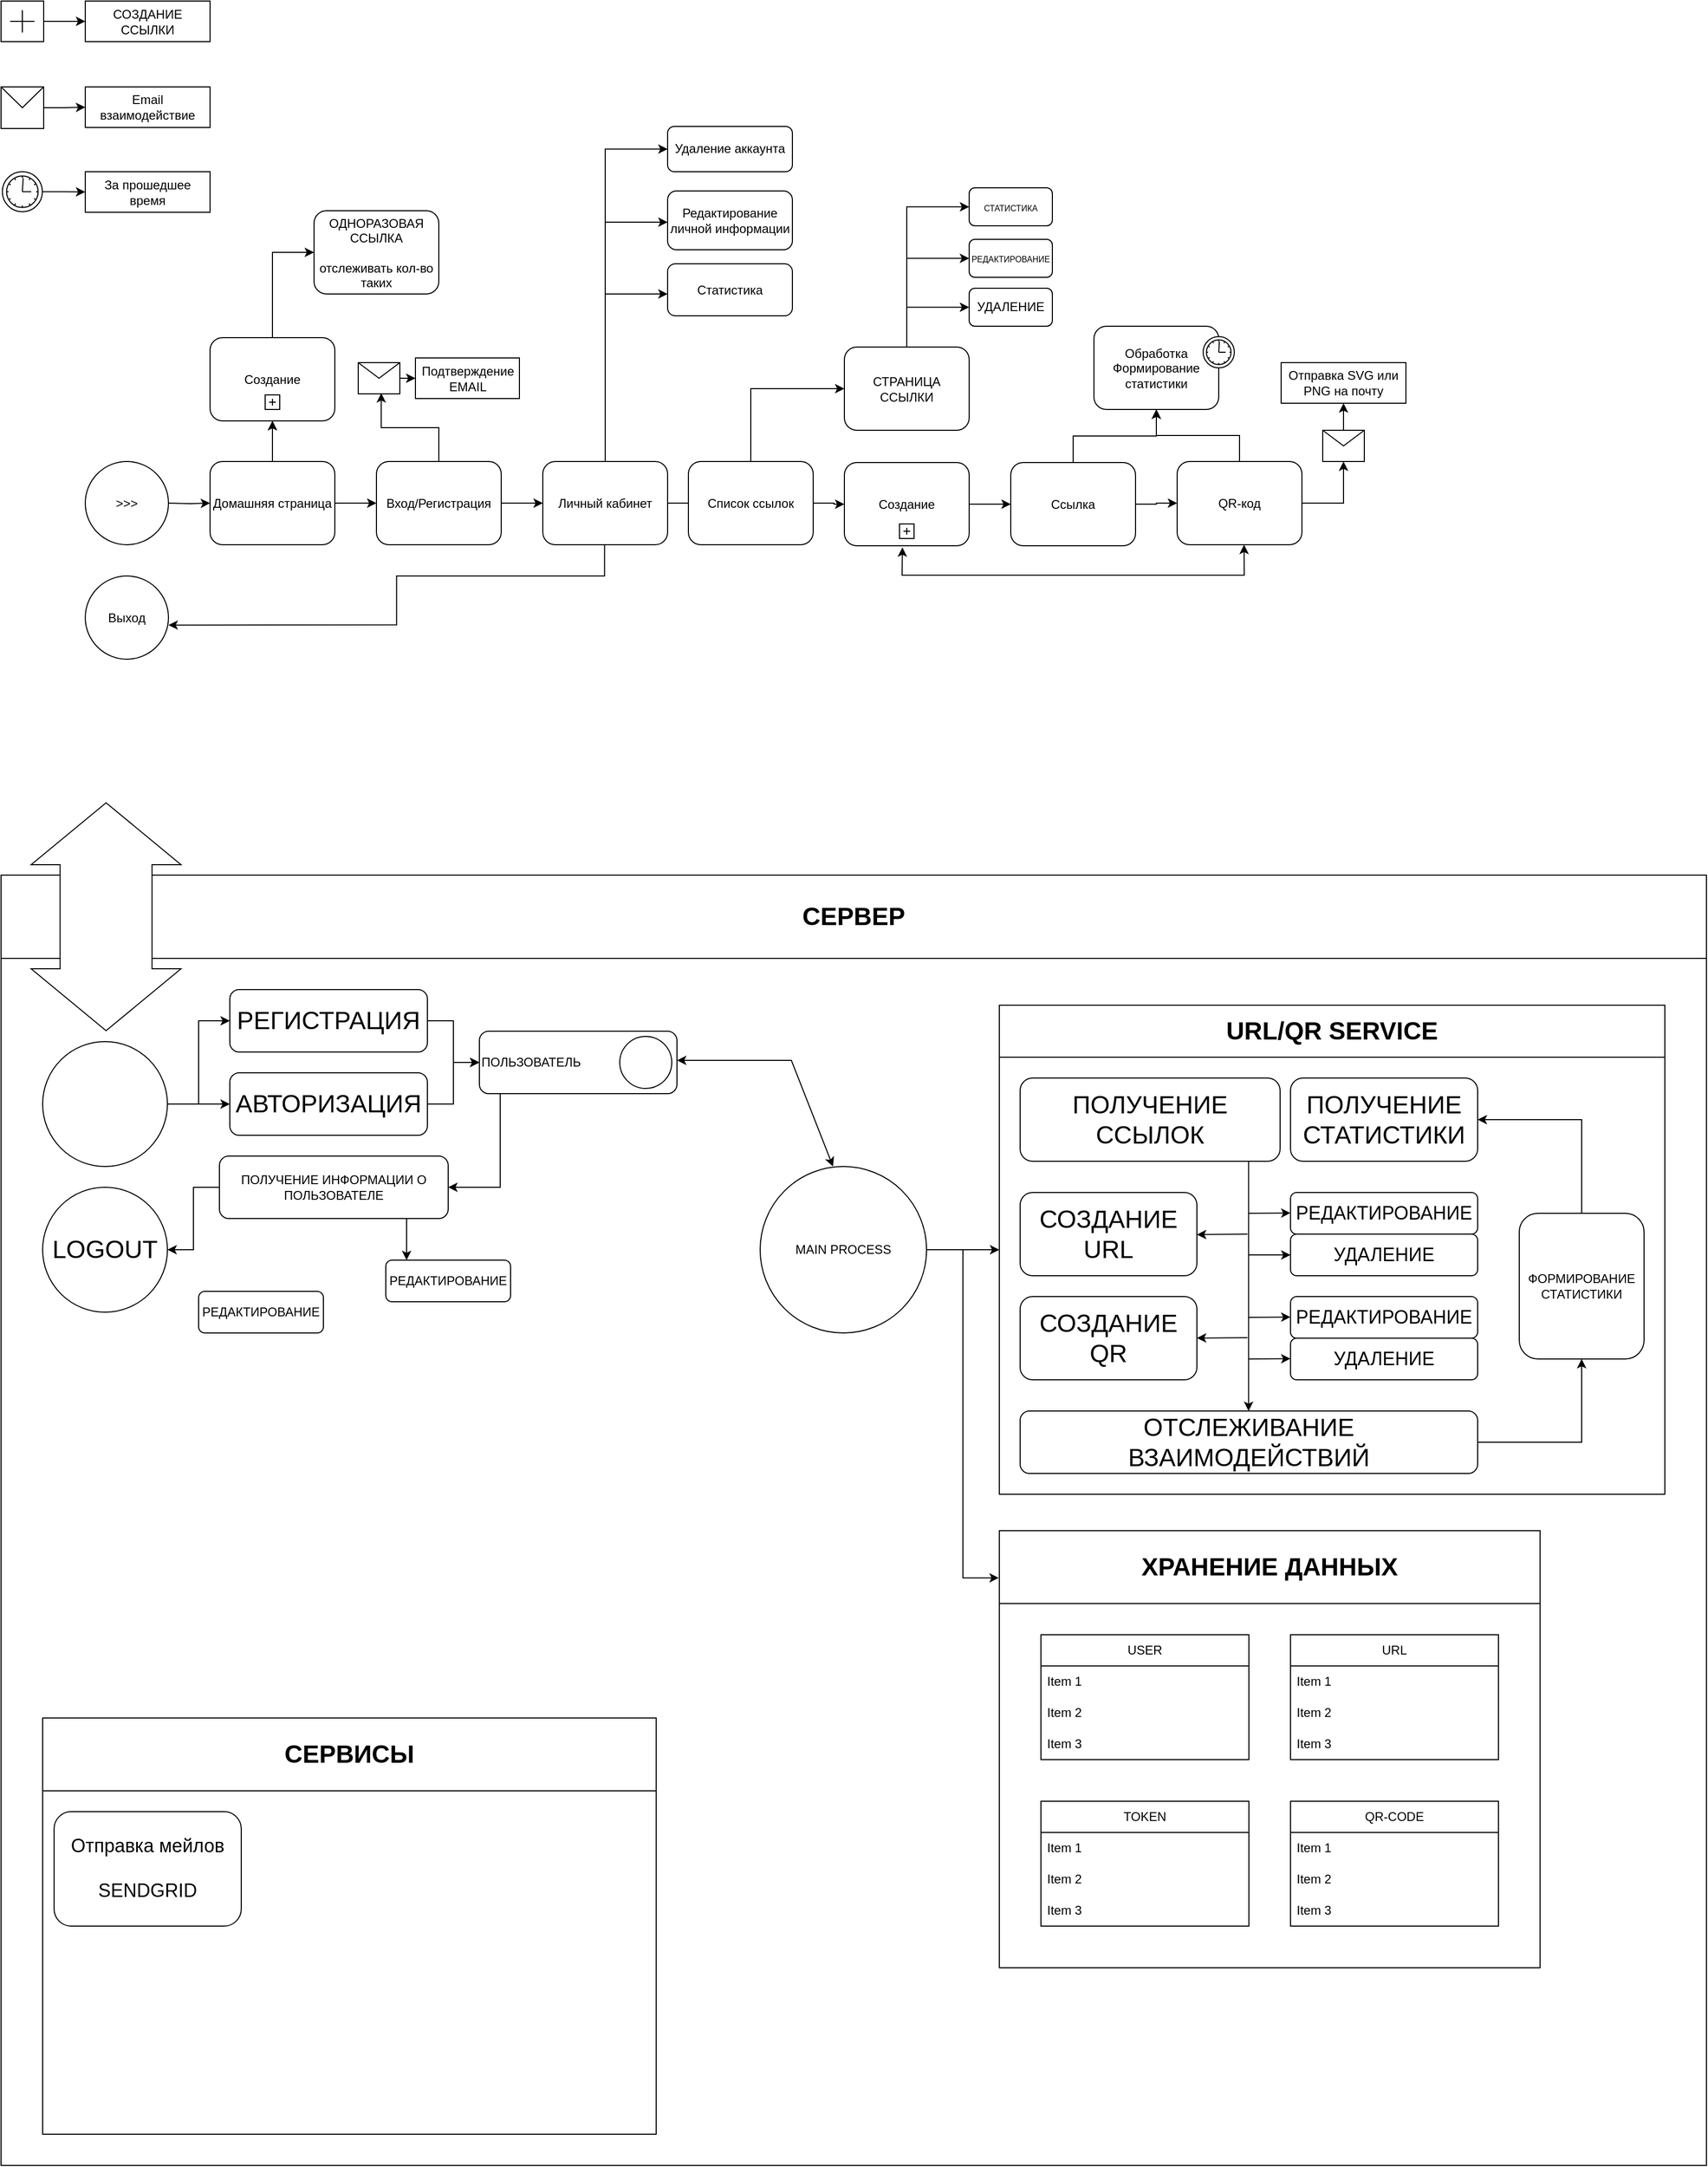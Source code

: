 <mxfile version="22.1.7" type="device">
  <diagram name="Page-1" id="2a216829-ef6e-dabb-86c1-c78162f3ba2b">
    <mxGraphModel dx="1509" dy="1921" grid="1" gridSize="10" guides="1" tooltips="1" connect="1" arrows="1" fold="1" page="1" pageScale="1" pageWidth="850" pageHeight="1100" background="none" math="0" shadow="0">
      <root>
        <mxCell id="0" />
        <mxCell id="1" parent="0" />
        <mxCell id="0eVyNREpFF-r8MQKszDk-11" value="" style="edgeStyle=orthogonalEdgeStyle;rounded=0;orthogonalLoop=1;jettySize=auto;html=1;" edge="1" parent="1" source="7a84cebc1def654-2" target="7a84cebc1def654-3">
          <mxGeometry relative="1" as="geometry" />
        </mxCell>
        <mxCell id="0eVyNREpFF-r8MQKszDk-15" value="" style="edgeStyle=orthogonalEdgeStyle;rounded=0;orthogonalLoop=1;jettySize=auto;html=1;" edge="1" parent="1" source="7a84cebc1def654-2" target="7a84cebc1def654-8">
          <mxGeometry relative="1" as="geometry" />
        </mxCell>
        <mxCell id="7a84cebc1def654-2" value="Домашняя страница" style="shape=ext;rounded=1;html=1;whiteSpace=wrap;" parent="1" vertex="1">
          <mxGeometry x="241" y="-627.5" width="120" height="80" as="geometry" />
        </mxCell>
        <mxCell id="0eVyNREpFF-r8MQKszDk-16" style="edgeStyle=orthogonalEdgeStyle;rounded=0;orthogonalLoop=1;jettySize=auto;html=1;entryX=0;entryY=0.5;entryDx=0;entryDy=0;" edge="1" parent="1" source="7a84cebc1def654-3" target="0eVyNREpFF-r8MQKszDk-14">
          <mxGeometry relative="1" as="geometry">
            <mxPoint x="381" y="-706.5" as="targetPoint" />
          </mxGeometry>
        </mxCell>
        <mxCell id="7a84cebc1def654-3" value="Создание" style="shape=ext;rounded=1;html=1;whiteSpace=wrap;" parent="1" vertex="1">
          <mxGeometry x="241" y="-746.5" width="120" height="80" as="geometry" />
        </mxCell>
        <mxCell id="0eVyNREpFF-r8MQKszDk-17" value="" style="edgeStyle=orthogonalEdgeStyle;rounded=0;orthogonalLoop=1;jettySize=auto;html=1;" edge="1" parent="1" source="7a84cebc1def654-8" target="7a84cebc1def654-14">
          <mxGeometry relative="1" as="geometry" />
        </mxCell>
        <mxCell id="7a84cebc1def654-8" value="Вход/Регистрация" style="shape=ext;rounded=1;html=1;whiteSpace=wrap;" parent="1" vertex="1">
          <mxGeometry x="401" y="-627.5" width="120" height="80" as="geometry" />
        </mxCell>
        <mxCell id="0eVyNREpFF-r8MQKszDk-101" style="edgeStyle=orthogonalEdgeStyle;rounded=0;orthogonalLoop=1;jettySize=auto;html=1;entryX=0;entryY=0.5;entryDx=0;entryDy=0;" edge="1" parent="1" source="7a84cebc1def654-12" target="0eVyNREpFF-r8MQKszDk-99">
          <mxGeometry relative="1" as="geometry" />
        </mxCell>
        <mxCell id="0eVyNREpFF-r8MQKszDk-102" style="edgeStyle=orthogonalEdgeStyle;rounded=0;orthogonalLoop=1;jettySize=auto;html=1;entryX=0;entryY=0.5;entryDx=0;entryDy=0;" edge="1" parent="1" source="7a84cebc1def654-12" target="0eVyNREpFF-r8MQKszDk-96">
          <mxGeometry relative="1" as="geometry" />
        </mxCell>
        <mxCell id="0eVyNREpFF-r8MQKszDk-104" style="edgeStyle=orthogonalEdgeStyle;rounded=0;orthogonalLoop=1;jettySize=auto;html=1;entryX=0;entryY=0.5;entryDx=0;entryDy=0;" edge="1" parent="1" source="7a84cebc1def654-12" target="0eVyNREpFF-r8MQKszDk-103">
          <mxGeometry relative="1" as="geometry" />
        </mxCell>
        <mxCell id="7a84cebc1def654-12" value="СТРАНИЦА ССЫЛКИ" style="html=1;whiteSpace=wrap;rounded=1;" parent="1" vertex="1">
          <mxGeometry x="851" y="-737.5" width="120" height="80" as="geometry" />
        </mxCell>
        <mxCell id="0eVyNREpFF-r8MQKszDk-19" value="" style="edgeStyle=orthogonalEdgeStyle;rounded=0;orthogonalLoop=1;jettySize=auto;html=1;" edge="1" parent="1">
          <mxGeometry relative="1" as="geometry">
            <mxPoint x="621.0" y="-578.52" as="sourcePoint" />
            <mxPoint x="681" y="-788.483" as="targetPoint" />
            <Array as="points">
              <mxPoint x="621" y="-788.52" />
            </Array>
          </mxGeometry>
        </mxCell>
        <mxCell id="0eVyNREpFF-r8MQKszDk-22" value="" style="edgeStyle=orthogonalEdgeStyle;rounded=0;orthogonalLoop=1;jettySize=auto;html=1;" edge="1" parent="1" source="7a84cebc1def654-14">
          <mxGeometry relative="1" as="geometry">
            <mxPoint x="721" y="-587.5" as="targetPoint" />
          </mxGeometry>
        </mxCell>
        <mxCell id="0eVyNREpFF-r8MQKszDk-77" style="edgeStyle=orthogonalEdgeStyle;rounded=0;orthogonalLoop=1;jettySize=auto;html=1;" edge="1" parent="1" source="7a84cebc1def654-14" target="0eVyNREpFF-r8MQKszDk-61">
          <mxGeometry relative="1" as="geometry">
            <Array as="points">
              <mxPoint x="621" y="-857.5" />
            </Array>
          </mxGeometry>
        </mxCell>
        <mxCell id="0eVyNREpFF-r8MQKszDk-107" style="edgeStyle=orthogonalEdgeStyle;rounded=0;orthogonalLoop=1;jettySize=auto;html=1;entryX=0;entryY=0.5;entryDx=0;entryDy=0;" edge="1" parent="1" source="7a84cebc1def654-14" target="0eVyNREpFF-r8MQKszDk-64">
          <mxGeometry relative="1" as="geometry" />
        </mxCell>
        <mxCell id="7a84cebc1def654-14" value="Личный кабинет" style="html=1;whiteSpace=wrap;rounded=1;" parent="1" vertex="1">
          <mxGeometry x="561" y="-627.5" width="120" height="80" as="geometry" />
        </mxCell>
        <mxCell id="7a84cebc1def654-16" value="Обработка&lt;br&gt;Формирование статистики" style="html=1;whiteSpace=wrap;rounded=1;" parent="1" vertex="1">
          <mxGeometry x="1091" y="-757.5" width="120" height="80" as="geometry" />
        </mxCell>
        <mxCell id="7a84cebc1def654-17" value="" style="shape=mxgraph.bpmn.timer_start;perimeter=ellipsePerimeter;html=1;labelPosition=right;labelBackgroundColor=#ffffff;align=left;" parent="7a84cebc1def654-16" vertex="1">
          <mxGeometry x="1" width="30" height="30" relative="1" as="geometry">
            <mxPoint x="-15" y="10" as="offset" />
          </mxGeometry>
        </mxCell>
        <mxCell id="0eVyNREpFF-r8MQKszDk-35" style="edgeStyle=orthogonalEdgeStyle;rounded=0;orthogonalLoop=1;jettySize=auto;html=1;entryX=0;entryY=0.5;entryDx=0;entryDy=0;" edge="1" parent="1" source="7a84cebc1def654-29" target="0eVyNREpFF-r8MQKszDk-27">
          <mxGeometry relative="1" as="geometry" />
        </mxCell>
        <mxCell id="7a84cebc1def654-29" value="Создание" style="html=1;whiteSpace=wrap;rounded=1;" parent="1" vertex="1">
          <mxGeometry x="851" y="-626.5" width="120" height="80" as="geometry" />
        </mxCell>
        <mxCell id="7a84cebc1def654-30" value="" style="html=1;shape=plus;" parent="7a84cebc1def654-29" vertex="1">
          <mxGeometry x="0.5" y="1" width="14" height="14" relative="1" as="geometry">
            <mxPoint x="-7" y="-21" as="offset" />
          </mxGeometry>
        </mxCell>
        <mxCell id="7a84cebc1def654-35" value="" style="shape=message;whiteSpace=wrap;html=1;" parent="1" vertex="1">
          <mxGeometry x="1311" y="-657.5" width="40" height="30" as="geometry" />
        </mxCell>
        <mxCell id="7a84cebc1def654-36" style="edgeStyle=orthogonalEdgeStyle;rounded=0;html=1;jettySize=auto;orthogonalLoop=1;" parent="1" target="7a84cebc1def654-2" edge="1">
          <mxGeometry relative="1" as="geometry">
            <mxPoint x="201" y="-587.5" as="sourcePoint" />
          </mxGeometry>
        </mxCell>
        <mxCell id="7a84cebc1def654-39" style="edgeStyle=orthogonalEdgeStyle;rounded=0;html=1;jettySize=auto;orthogonalLoop=1;" parent="1" source="7a84cebc1def654-2" target="7a84cebc1def654-3" edge="1">
          <mxGeometry relative="1" as="geometry" />
        </mxCell>
        <mxCell id="0eVyNREpFF-r8MQKszDk-1" value="" style="html=1;shape=plus;" vertex="1" parent="1">
          <mxGeometry x="294" y="-691.5" width="14" height="14" as="geometry" />
        </mxCell>
        <mxCell id="0eVyNREpFF-r8MQKszDk-87" value="" style="edgeStyle=orthogonalEdgeStyle;rounded=0;orthogonalLoop=1;jettySize=auto;html=1;" edge="1" parent="1" source="0eVyNREpFF-r8MQKszDk-2" target="0eVyNREpFF-r8MQKszDk-3">
          <mxGeometry relative="1" as="geometry" />
        </mxCell>
        <mxCell id="0eVyNREpFF-r8MQKszDk-2" value="" style="html=1;shape=plus;" vertex="1" parent="1">
          <mxGeometry x="40" y="-1070" width="41" height="39" as="geometry" />
        </mxCell>
        <mxCell id="0eVyNREpFF-r8MQKszDk-3" value="СОЗДАНИЕ ССЫЛКИ" style="rounded=0;whiteSpace=wrap;html=1;" vertex="1" parent="1">
          <mxGeometry x="121" y="-1070" width="120" height="39" as="geometry" />
        </mxCell>
        <mxCell id="0eVyNREpFF-r8MQKszDk-14" value="ОДНОРАЗОВАЯ ССЫЛКА&lt;br&gt;&lt;br&gt;отслеживать кол-во таких" style="shape=ext;rounded=1;html=1;whiteSpace=wrap;" vertex="1" parent="1">
          <mxGeometry x="341" y="-868.5" width="120" height="80" as="geometry" />
        </mxCell>
        <mxCell id="0eVyNREpFF-r8MQKszDk-18" value="Статистика" style="html=1;whiteSpace=wrap;rounded=1;" vertex="1" parent="1">
          <mxGeometry x="681" y="-817.5" width="120" height="50" as="geometry" />
        </mxCell>
        <mxCell id="0eVyNREpFF-r8MQKszDk-36" style="edgeStyle=orthogonalEdgeStyle;rounded=0;orthogonalLoop=1;jettySize=auto;html=1;entryX=0.5;entryY=1;entryDx=0;entryDy=0;" edge="1" parent="1" source="0eVyNREpFF-r8MQKszDk-27" target="7a84cebc1def654-16">
          <mxGeometry relative="1" as="geometry" />
        </mxCell>
        <mxCell id="0eVyNREpFF-r8MQKszDk-43" value="" style="edgeStyle=orthogonalEdgeStyle;rounded=0;orthogonalLoop=1;jettySize=auto;html=1;" edge="1" parent="1" source="0eVyNREpFF-r8MQKszDk-27" target="0eVyNREpFF-r8MQKszDk-38">
          <mxGeometry relative="1" as="geometry" />
        </mxCell>
        <mxCell id="0eVyNREpFF-r8MQKszDk-27" value="Ссылка" style="html=1;whiteSpace=wrap;rounded=1;" vertex="1" parent="1">
          <mxGeometry x="1011" y="-626.5" width="120" height="80" as="geometry" />
        </mxCell>
        <mxCell id="0eVyNREpFF-r8MQKszDk-78" style="edgeStyle=orthogonalEdgeStyle;rounded=0;orthogonalLoop=1;jettySize=auto;html=1;entryX=0.5;entryY=1;entryDx=0;entryDy=0;" edge="1" parent="1" source="0eVyNREpFF-r8MQKszDk-38" target="7a84cebc1def654-35">
          <mxGeometry relative="1" as="geometry" />
        </mxCell>
        <mxCell id="0eVyNREpFF-r8MQKszDk-80" style="edgeStyle=orthogonalEdgeStyle;rounded=0;orthogonalLoop=1;jettySize=auto;html=1;entryX=0.5;entryY=1;entryDx=0;entryDy=0;" edge="1" parent="1" source="0eVyNREpFF-r8MQKszDk-38" target="7a84cebc1def654-16">
          <mxGeometry relative="1" as="geometry" />
        </mxCell>
        <mxCell id="0eVyNREpFF-r8MQKszDk-38" value="QR-код" style="html=1;whiteSpace=wrap;rounded=1;" vertex="1" parent="1">
          <mxGeometry x="1171" y="-627.5" width="120" height="80" as="geometry" />
        </mxCell>
        <mxCell id="0eVyNREpFF-r8MQKszDk-45" value="Отправка SVG или PNG на почту" style="rounded=0;whiteSpace=wrap;html=1;" vertex="1" parent="1">
          <mxGeometry x="1271" y="-722.5" width="120" height="39" as="geometry" />
        </mxCell>
        <mxCell id="0eVyNREpFF-r8MQKszDk-46" style="edgeStyle=orthogonalEdgeStyle;rounded=0;orthogonalLoop=1;jettySize=auto;html=1;" edge="1" parent="1" source="7a84cebc1def654-35" target="0eVyNREpFF-r8MQKszDk-45">
          <mxGeometry relative="1" as="geometry" />
        </mxCell>
        <mxCell id="0eVyNREpFF-r8MQKszDk-51" value="" style="edgeStyle=orthogonalEdgeStyle;rounded=0;orthogonalLoop=1;jettySize=auto;html=1;" edge="1" parent="1" source="0eVyNREpFF-r8MQKszDk-47" target="0eVyNREpFF-r8MQKszDk-48">
          <mxGeometry relative="1" as="geometry" />
        </mxCell>
        <mxCell id="0eVyNREpFF-r8MQKszDk-47" value="" style="shape=message;whiteSpace=wrap;html=1;" vertex="1" parent="1">
          <mxGeometry x="383.5" y="-722.5" width="40" height="30" as="geometry" />
        </mxCell>
        <mxCell id="0eVyNREpFF-r8MQKszDk-48" value="Подтверждение EMAIL" style="rounded=0;whiteSpace=wrap;html=1;" vertex="1" parent="1">
          <mxGeometry x="438.5" y="-727" width="100" height="39" as="geometry" />
        </mxCell>
        <mxCell id="0eVyNREpFF-r8MQKszDk-49" style="edgeStyle=orthogonalEdgeStyle;rounded=0;orthogonalLoop=1;jettySize=auto;html=1;entryX=0.553;entryY=0.978;entryDx=0;entryDy=0;entryPerimeter=0;" edge="1" parent="1" source="7a84cebc1def654-8" target="0eVyNREpFF-r8MQKszDk-47">
          <mxGeometry relative="1" as="geometry" />
        </mxCell>
        <mxCell id="0eVyNREpFF-r8MQKszDk-58" value="Выход" style="ellipse;whiteSpace=wrap;html=1;rounded=1;" vertex="1" parent="1">
          <mxGeometry x="121" y="-517.5" width="80" height="80" as="geometry" />
        </mxCell>
        <mxCell id="0eVyNREpFF-r8MQKszDk-60" value="&amp;gt;&amp;gt;&amp;gt;" style="ellipse;whiteSpace=wrap;html=1;rounded=1;" vertex="1" parent="1">
          <mxGeometry x="121" y="-627.5" width="80" height="80" as="geometry" />
        </mxCell>
        <mxCell id="0eVyNREpFF-r8MQKszDk-61" value="Редактирование личной информации" style="html=1;whiteSpace=wrap;rounded=1;" vertex="1" parent="1">
          <mxGeometry x="681" y="-887.5" width="120" height="56.5" as="geometry" />
        </mxCell>
        <mxCell id="0eVyNREpFF-r8MQKszDk-64" value="Удаление аккаунта" style="html=1;whiteSpace=wrap;rounded=1;" vertex="1" parent="1">
          <mxGeometry x="681" y="-949.5" width="120" height="43.5" as="geometry" />
        </mxCell>
        <mxCell id="0eVyNREpFF-r8MQKszDk-74" style="edgeStyle=orthogonalEdgeStyle;rounded=0;orthogonalLoop=1;jettySize=auto;html=1;entryX=0;entryY=0.5;entryDx=0;entryDy=0;" edge="1" parent="1" source="0eVyNREpFF-r8MQKszDk-73" target="7a84cebc1def654-29">
          <mxGeometry relative="1" as="geometry" />
        </mxCell>
        <mxCell id="0eVyNREpFF-r8MQKszDk-95" style="edgeStyle=orthogonalEdgeStyle;rounded=0;orthogonalLoop=1;jettySize=auto;html=1;entryX=0;entryY=0.5;entryDx=0;entryDy=0;" edge="1" parent="1" source="0eVyNREpFF-r8MQKszDk-73" target="7a84cebc1def654-12">
          <mxGeometry relative="1" as="geometry">
            <Array as="points">
              <mxPoint x="761" y="-697.5" />
            </Array>
          </mxGeometry>
        </mxCell>
        <mxCell id="0eVyNREpFF-r8MQKszDk-73" value="Список ссылок" style="html=1;whiteSpace=wrap;rounded=1;" vertex="1" parent="1">
          <mxGeometry x="701" y="-627.5" width="120" height="80" as="geometry" />
        </mxCell>
        <mxCell id="0eVyNREpFF-r8MQKszDk-86" value="" style="edgeStyle=orthogonalEdgeStyle;rounded=0;orthogonalLoop=1;jettySize=auto;html=1;" edge="1" parent="1" source="0eVyNREpFF-r8MQKszDk-84" target="0eVyNREpFF-r8MQKszDk-85">
          <mxGeometry relative="1" as="geometry" />
        </mxCell>
        <mxCell id="0eVyNREpFF-r8MQKszDk-84" value="" style="shape=message;whiteSpace=wrap;html=1;" vertex="1" parent="1">
          <mxGeometry x="40" y="-987.5" width="41" height="40" as="geometry" />
        </mxCell>
        <mxCell id="0eVyNREpFF-r8MQKszDk-85" value="Email взаимодействие" style="rounded=0;whiteSpace=wrap;html=1;" vertex="1" parent="1">
          <mxGeometry x="121" y="-987.5" width="120" height="39" as="geometry" />
        </mxCell>
        <mxCell id="0eVyNREpFF-r8MQKszDk-89" value="" style="endArrow=classic;startArrow=classic;html=1;rounded=0;exitX=0.461;exitY=1.029;exitDx=0;exitDy=0;exitPerimeter=0;entryX=0.532;entryY=1.01;entryDx=0;entryDy=0;entryPerimeter=0;" edge="1" parent="1">
          <mxGeometry width="50" height="50" relative="1" as="geometry">
            <mxPoint x="906.82" y="-544.98" as="sourcePoint" />
            <mxPoint x="1235.34" y="-547.5" as="targetPoint" />
            <Array as="points">
              <mxPoint x="906.5" y="-518.3" />
              <mxPoint x="1071.5" y="-518.3" />
              <mxPoint x="1235.5" y="-518.3" />
            </Array>
          </mxGeometry>
        </mxCell>
        <mxCell id="0eVyNREpFF-r8MQKszDk-92" value="" style="edgeStyle=orthogonalEdgeStyle;rounded=0;orthogonalLoop=1;jettySize=auto;html=1;" edge="1" parent="1" source="0eVyNREpFF-r8MQKszDk-90" target="0eVyNREpFF-r8MQKszDk-91">
          <mxGeometry relative="1" as="geometry" />
        </mxCell>
        <mxCell id="0eVyNREpFF-r8MQKszDk-90" value="" style="shape=mxgraph.bpmn.timer_start;perimeter=ellipsePerimeter;html=1;labelPosition=right;labelBackgroundColor=#ffffff;align=left;" vertex="1" parent="1">
          <mxGeometry x="40" y="-906" width="41" height="38.5" as="geometry" />
        </mxCell>
        <mxCell id="0eVyNREpFF-r8MQKszDk-91" value="За прошедшее время" style="rounded=0;whiteSpace=wrap;html=1;" vertex="1" parent="1">
          <mxGeometry x="121" y="-906" width="120" height="39" as="geometry" />
        </mxCell>
        <mxCell id="0eVyNREpFF-r8MQKszDk-96" value="УДАЛЕНИЕ&lt;br&gt;" style="whiteSpace=wrap;html=1;rounded=1;" vertex="1" parent="1">
          <mxGeometry x="971" y="-794" width="80" height="36.5" as="geometry" />
        </mxCell>
        <mxCell id="0eVyNREpFF-r8MQKszDk-99" value="&lt;font style=&quot;font-size: 8px;&quot;&gt;РЕДАКТИРОВАНИЕ&lt;/font&gt;" style="whiteSpace=wrap;html=1;rounded=1;" vertex="1" parent="1">
          <mxGeometry x="971" y="-841" width="80" height="36.5" as="geometry" />
        </mxCell>
        <mxCell id="0eVyNREpFF-r8MQKszDk-103" value="&lt;font style=&quot;font-size: 8px;&quot;&gt;СТАТИСТИКА&lt;/font&gt;" style="whiteSpace=wrap;html=1;rounded=1;" vertex="1" parent="1">
          <mxGeometry x="971" y="-890.5" width="80" height="36.5" as="geometry" />
        </mxCell>
        <mxCell id="0eVyNREpFF-r8MQKszDk-106" value="" style="endArrow=classic;html=1;rounded=0;entryX=1.008;entryY=0.59;entryDx=0;entryDy=0;exitX=0.5;exitY=1;exitDx=0;exitDy=0;entryPerimeter=0;" edge="1" parent="1">
          <mxGeometry width="50" height="50" relative="1" as="geometry">
            <mxPoint x="620.36" y="-547.5" as="sourcePoint" />
            <mxPoint x="201.0" y="-470.3" as="targetPoint" />
            <Array as="points">
              <mxPoint x="620.36" y="-517.5" />
              <mxPoint x="420.36" y="-517.5" />
              <mxPoint x="420.36" y="-470.5" />
            </Array>
          </mxGeometry>
        </mxCell>
        <mxCell id="0eVyNREpFF-r8MQKszDk-108" value="&lt;h1&gt;&lt;font style=&quot;font-size: 24px;&quot;&gt;СЕРВЕР&lt;/font&gt;&lt;/h1&gt;" style="swimlane;whiteSpace=wrap;html=1;startSize=80;" vertex="1" parent="1">
          <mxGeometry x="40" y="-230" width="1640" height="1240" as="geometry">
            <mxRectangle x="40" y="-230" width="140" height="80" as="alternateBounds" />
          </mxGeometry>
        </mxCell>
        <mxCell id="0eVyNREpFF-r8MQKszDk-109" value="" style="shape=flexArrow;endArrow=classic;startArrow=classic;html=1;rounded=0;endWidth=54.737;endSize=19.495;startWidth=54.737;startSize=19.495;width=88.421;fillColor=default;" edge="1" parent="0eVyNREpFF-r8MQKszDk-108">
          <mxGeometry width="100" height="100" relative="1" as="geometry">
            <mxPoint x="101" y="150" as="sourcePoint" />
            <mxPoint x="101" y="-70" as="targetPoint" />
          </mxGeometry>
        </mxCell>
        <mxCell id="0eVyNREpFF-r8MQKszDk-171" style="edgeStyle=orthogonalEdgeStyle;rounded=0;orthogonalLoop=1;jettySize=auto;html=1;entryX=0;entryY=0.5;entryDx=0;entryDy=0;" edge="1" parent="0eVyNREpFF-r8MQKszDk-108" source="0eVyNREpFF-r8MQKszDk-125" target="0eVyNREpFF-r8MQKszDk-164">
          <mxGeometry relative="1" as="geometry" />
        </mxCell>
        <mxCell id="0eVyNREpFF-r8MQKszDk-125" value="&lt;font style=&quot;font-size: 24px;&quot;&gt;РЕГИСТРАЦИЯ&lt;/font&gt;" style="rounded=1;whiteSpace=wrap;html=1;" vertex="1" parent="0eVyNREpFF-r8MQKszDk-108">
          <mxGeometry x="220" y="110" width="190" height="60" as="geometry" />
        </mxCell>
        <mxCell id="0eVyNREpFF-r8MQKszDk-172" style="edgeStyle=orthogonalEdgeStyle;rounded=0;orthogonalLoop=1;jettySize=auto;html=1;" edge="1" parent="0eVyNREpFF-r8MQKszDk-108" source="0eVyNREpFF-r8MQKszDk-128" target="0eVyNREpFF-r8MQKszDk-164">
          <mxGeometry relative="1" as="geometry" />
        </mxCell>
        <mxCell id="0eVyNREpFF-r8MQKszDk-128" value="&lt;font style=&quot;font-size: 24px;&quot;&gt;АВТОРИЗАЦИЯ&lt;/font&gt;" style="rounded=1;whiteSpace=wrap;html=1;" vertex="1" parent="0eVyNREpFF-r8MQKszDk-108">
          <mxGeometry x="220" y="190" width="190" height="60" as="geometry" />
        </mxCell>
        <mxCell id="0eVyNREpFF-r8MQKszDk-169" style="edgeStyle=orthogonalEdgeStyle;rounded=0;orthogonalLoop=1;jettySize=auto;html=1;entryX=0;entryY=0.5;entryDx=0;entryDy=0;" edge="1" parent="0eVyNREpFF-r8MQKszDk-108" source="0eVyNREpFF-r8MQKszDk-160" target="0eVyNREpFF-r8MQKszDk-128">
          <mxGeometry relative="1" as="geometry" />
        </mxCell>
        <mxCell id="0eVyNREpFF-r8MQKszDk-170" style="edgeStyle=orthogonalEdgeStyle;rounded=0;orthogonalLoop=1;jettySize=auto;html=1;entryX=0;entryY=0.5;entryDx=0;entryDy=0;" edge="1" parent="0eVyNREpFF-r8MQKszDk-108" source="0eVyNREpFF-r8MQKszDk-160" target="0eVyNREpFF-r8MQKszDk-125">
          <mxGeometry relative="1" as="geometry" />
        </mxCell>
        <mxCell id="0eVyNREpFF-r8MQKszDk-160" value="" style="ellipse;whiteSpace=wrap;html=1;aspect=fixed;" vertex="1" parent="0eVyNREpFF-r8MQKszDk-108">
          <mxGeometry x="40" y="160" width="120" height="120" as="geometry" />
        </mxCell>
        <mxCell id="0eVyNREpFF-r8MQKszDk-175" value="" style="edgeStyle=orthogonalEdgeStyle;rounded=0;orthogonalLoop=1;jettySize=auto;html=1;" edge="1" parent="0eVyNREpFF-r8MQKszDk-108" source="0eVyNREpFF-r8MQKszDk-164" target="0eVyNREpFF-r8MQKszDk-174">
          <mxGeometry relative="1" as="geometry">
            <Array as="points">
              <mxPoint x="480" y="300" />
            </Array>
          </mxGeometry>
        </mxCell>
        <mxCell id="0eVyNREpFF-r8MQKszDk-164" value="ПОЛЬЗОВАТЕЛЬ" style="whiteSpace=wrap;html=1;rounded=1;align=left;" vertex="1" parent="0eVyNREpFF-r8MQKszDk-108">
          <mxGeometry x="460" y="150" width="190" height="60" as="geometry" />
        </mxCell>
        <mxCell id="0eVyNREpFF-r8MQKszDk-168" value="" style="ellipse;whiteSpace=wrap;html=1;aspect=fixed;" vertex="1" parent="0eVyNREpFF-r8MQKszDk-108">
          <mxGeometry x="595" y="155" width="50" height="50" as="geometry" />
        </mxCell>
        <mxCell id="0eVyNREpFF-r8MQKszDk-177" value="" style="edgeStyle=orthogonalEdgeStyle;rounded=0;orthogonalLoop=1;jettySize=auto;html=1;" edge="1" parent="0eVyNREpFF-r8MQKszDk-108" source="0eVyNREpFF-r8MQKszDk-174" target="0eVyNREpFF-r8MQKszDk-176">
          <mxGeometry relative="1" as="geometry">
            <Array as="points">
              <mxPoint x="390" y="340" />
              <mxPoint x="390" y="340" />
            </Array>
          </mxGeometry>
        </mxCell>
        <mxCell id="0eVyNREpFF-r8MQKszDk-174" value="ПОЛУЧЕНИЕ ИНФОРМАЦИИ О ПОЛЬЗОВАТЕЛЕ" style="whiteSpace=wrap;html=1;align=center;rounded=1;" vertex="1" parent="0eVyNREpFF-r8MQKszDk-108">
          <mxGeometry x="210" y="270" width="220" height="60" as="geometry" />
        </mxCell>
        <mxCell id="0eVyNREpFF-r8MQKszDk-176" value="РЕДАКТИРОВАНИЕ" style="whiteSpace=wrap;html=1;align=center;rounded=1;" vertex="1" parent="0eVyNREpFF-r8MQKszDk-108">
          <mxGeometry x="370" y="370" width="120" height="40" as="geometry" />
        </mxCell>
        <mxCell id="0eVyNREpFF-r8MQKszDk-179" value="РЕДАКТИРОВАНИЕ" style="whiteSpace=wrap;html=1;align=center;rounded=1;" vertex="1" parent="0eVyNREpFF-r8MQKszDk-108">
          <mxGeometry x="190" y="400" width="120" height="40" as="geometry" />
        </mxCell>
        <mxCell id="0eVyNREpFF-r8MQKszDk-180" value="&lt;span style=&quot;font-size: 24px;&quot;&gt;LOGOUT&lt;/span&gt;" style="ellipse;whiteSpace=wrap;html=1;aspect=fixed;" vertex="1" parent="0eVyNREpFF-r8MQKszDk-108">
          <mxGeometry x="40" y="300" width="120" height="120" as="geometry" />
        </mxCell>
        <mxCell id="0eVyNREpFF-r8MQKszDk-181" style="edgeStyle=orthogonalEdgeStyle;rounded=0;orthogonalLoop=1;jettySize=auto;html=1;entryX=1;entryY=0.5;entryDx=0;entryDy=0;" edge="1" parent="0eVyNREpFF-r8MQKszDk-108" source="0eVyNREpFF-r8MQKszDk-174" target="0eVyNREpFF-r8MQKszDk-180">
          <mxGeometry relative="1" as="geometry" />
        </mxCell>
        <mxCell id="0eVyNREpFF-r8MQKszDk-124" value="&lt;font style=&quot;font-size: 24px;&quot;&gt;ХРАНЕНИЕ ДАННЫХ&lt;/font&gt;" style="swimlane;whiteSpace=wrap;html=1;startSize=70;" vertex="1" parent="0eVyNREpFF-r8MQKszDk-108">
          <mxGeometry x="960" y="630" width="520" height="420" as="geometry">
            <mxRectangle x="740" y="570" width="290" height="70" as="alternateBounds" />
          </mxGeometry>
        </mxCell>
        <mxCell id="0eVyNREpFF-r8MQKszDk-190" value="QR-CODE" style="swimlane;fontStyle=0;childLayout=stackLayout;horizontal=1;startSize=30;horizontalStack=0;resizeParent=1;resizeParentMax=0;resizeLast=0;collapsible=1;marginBottom=0;whiteSpace=wrap;html=1;" vertex="1" parent="0eVyNREpFF-r8MQKszDk-124">
          <mxGeometry x="280" y="260" width="200" height="120" as="geometry" />
        </mxCell>
        <mxCell id="0eVyNREpFF-r8MQKszDk-191" value="Item 1" style="text;strokeColor=none;fillColor=none;align=left;verticalAlign=middle;spacingLeft=4;spacingRight=4;overflow=hidden;points=[[0,0.5],[1,0.5]];portConstraint=eastwest;rotatable=0;whiteSpace=wrap;html=1;" vertex="1" parent="0eVyNREpFF-r8MQKszDk-190">
          <mxGeometry y="30" width="200" height="30" as="geometry" />
        </mxCell>
        <mxCell id="0eVyNREpFF-r8MQKszDk-192" value="Item 2" style="text;strokeColor=none;fillColor=none;align=left;verticalAlign=middle;spacingLeft=4;spacingRight=4;overflow=hidden;points=[[0,0.5],[1,0.5]];portConstraint=eastwest;rotatable=0;whiteSpace=wrap;html=1;" vertex="1" parent="0eVyNREpFF-r8MQKszDk-190">
          <mxGeometry y="60" width="200" height="30" as="geometry" />
        </mxCell>
        <mxCell id="0eVyNREpFF-r8MQKszDk-193" value="Item 3" style="text;strokeColor=none;fillColor=none;align=left;verticalAlign=middle;spacingLeft=4;spacingRight=4;overflow=hidden;points=[[0,0.5],[1,0.5]];portConstraint=eastwest;rotatable=0;whiteSpace=wrap;html=1;" vertex="1" parent="0eVyNREpFF-r8MQKszDk-190">
          <mxGeometry y="90" width="200" height="30" as="geometry" />
        </mxCell>
        <mxCell id="0eVyNREpFF-r8MQKszDk-198" value="URL" style="swimlane;fontStyle=0;childLayout=stackLayout;horizontal=1;startSize=30;horizontalStack=0;resizeParent=1;resizeParentMax=0;resizeLast=0;collapsible=1;marginBottom=0;whiteSpace=wrap;html=1;" vertex="1" parent="0eVyNREpFF-r8MQKszDk-124">
          <mxGeometry x="280" y="100" width="200" height="120" as="geometry" />
        </mxCell>
        <mxCell id="0eVyNREpFF-r8MQKszDk-199" value="Item 1" style="text;strokeColor=none;fillColor=none;align=left;verticalAlign=middle;spacingLeft=4;spacingRight=4;overflow=hidden;points=[[0,0.5],[1,0.5]];portConstraint=eastwest;rotatable=0;whiteSpace=wrap;html=1;" vertex="1" parent="0eVyNREpFF-r8MQKszDk-198">
          <mxGeometry y="30" width="200" height="30" as="geometry" />
        </mxCell>
        <mxCell id="0eVyNREpFF-r8MQKszDk-200" value="Item 2" style="text;strokeColor=none;fillColor=none;align=left;verticalAlign=middle;spacingLeft=4;spacingRight=4;overflow=hidden;points=[[0,0.5],[1,0.5]];portConstraint=eastwest;rotatable=0;whiteSpace=wrap;html=1;" vertex="1" parent="0eVyNREpFF-r8MQKszDk-198">
          <mxGeometry y="60" width="200" height="30" as="geometry" />
        </mxCell>
        <mxCell id="0eVyNREpFF-r8MQKszDk-201" value="Item 3" style="text;strokeColor=none;fillColor=none;align=left;verticalAlign=middle;spacingLeft=4;spacingRight=4;overflow=hidden;points=[[0,0.5],[1,0.5]];portConstraint=eastwest;rotatable=0;whiteSpace=wrap;html=1;" vertex="1" parent="0eVyNREpFF-r8MQKszDk-198">
          <mxGeometry y="90" width="200" height="30" as="geometry" />
        </mxCell>
        <mxCell id="0eVyNREpFF-r8MQKszDk-202" value="USER" style="swimlane;fontStyle=0;childLayout=stackLayout;horizontal=1;startSize=30;horizontalStack=0;resizeParent=1;resizeParentMax=0;resizeLast=0;collapsible=1;marginBottom=0;whiteSpace=wrap;html=1;" vertex="1" parent="0eVyNREpFF-r8MQKszDk-124">
          <mxGeometry x="40" y="100" width="200" height="120" as="geometry" />
        </mxCell>
        <mxCell id="0eVyNREpFF-r8MQKszDk-203" value="Item 1" style="text;strokeColor=none;fillColor=none;align=left;verticalAlign=middle;spacingLeft=4;spacingRight=4;overflow=hidden;points=[[0,0.5],[1,0.5]];portConstraint=eastwest;rotatable=0;whiteSpace=wrap;html=1;" vertex="1" parent="0eVyNREpFF-r8MQKszDk-202">
          <mxGeometry y="30" width="200" height="30" as="geometry" />
        </mxCell>
        <mxCell id="0eVyNREpFF-r8MQKszDk-204" value="Item 2" style="text;strokeColor=none;fillColor=none;align=left;verticalAlign=middle;spacingLeft=4;spacingRight=4;overflow=hidden;points=[[0,0.5],[1,0.5]];portConstraint=eastwest;rotatable=0;whiteSpace=wrap;html=1;" vertex="1" parent="0eVyNREpFF-r8MQKszDk-202">
          <mxGeometry y="60" width="200" height="30" as="geometry" />
        </mxCell>
        <mxCell id="0eVyNREpFF-r8MQKszDk-205" value="Item 3" style="text;strokeColor=none;fillColor=none;align=left;verticalAlign=middle;spacingLeft=4;spacingRight=4;overflow=hidden;points=[[0,0.5],[1,0.5]];portConstraint=eastwest;rotatable=0;whiteSpace=wrap;html=1;" vertex="1" parent="0eVyNREpFF-r8MQKszDk-202">
          <mxGeometry y="90" width="200" height="30" as="geometry" />
        </mxCell>
        <mxCell id="0eVyNREpFF-r8MQKszDk-206" value="TOKEN" style="swimlane;fontStyle=0;childLayout=stackLayout;horizontal=1;startSize=30;horizontalStack=0;resizeParent=1;resizeParentMax=0;resizeLast=0;collapsible=1;marginBottom=0;whiteSpace=wrap;html=1;" vertex="1" parent="0eVyNREpFF-r8MQKszDk-124">
          <mxGeometry x="40" y="260" width="200" height="120" as="geometry" />
        </mxCell>
        <mxCell id="0eVyNREpFF-r8MQKszDk-207" value="Item 1" style="text;strokeColor=none;fillColor=none;align=left;verticalAlign=middle;spacingLeft=4;spacingRight=4;overflow=hidden;points=[[0,0.5],[1,0.5]];portConstraint=eastwest;rotatable=0;whiteSpace=wrap;html=1;" vertex="1" parent="0eVyNREpFF-r8MQKszDk-206">
          <mxGeometry y="30" width="200" height="30" as="geometry" />
        </mxCell>
        <mxCell id="0eVyNREpFF-r8MQKszDk-208" value="Item 2" style="text;strokeColor=none;fillColor=none;align=left;verticalAlign=middle;spacingLeft=4;spacingRight=4;overflow=hidden;points=[[0,0.5],[1,0.5]];portConstraint=eastwest;rotatable=0;whiteSpace=wrap;html=1;" vertex="1" parent="0eVyNREpFF-r8MQKszDk-206">
          <mxGeometry y="60" width="200" height="30" as="geometry" />
        </mxCell>
        <mxCell id="0eVyNREpFF-r8MQKszDk-209" value="Item 3" style="text;strokeColor=none;fillColor=none;align=left;verticalAlign=middle;spacingLeft=4;spacingRight=4;overflow=hidden;points=[[0,0.5],[1,0.5]];portConstraint=eastwest;rotatable=0;whiteSpace=wrap;html=1;" vertex="1" parent="0eVyNREpFF-r8MQKszDk-206">
          <mxGeometry y="90" width="200" height="30" as="geometry" />
        </mxCell>
        <mxCell id="0eVyNREpFF-r8MQKszDk-227" value="&lt;font style=&quot;font-size: 24px;&quot;&gt;URL/QR SERVICE&lt;/font&gt;" style="swimlane;whiteSpace=wrap;html=1;startSize=50;" vertex="1" parent="0eVyNREpFF-r8MQKszDk-108">
          <mxGeometry x="960" y="125" width="640" height="470" as="geometry">
            <mxRectangle x="960" y="125" width="140" height="90" as="alternateBounds" />
          </mxGeometry>
        </mxCell>
        <mxCell id="0eVyNREpFF-r8MQKszDk-145" style="edgeStyle=orthogonalEdgeStyle;rounded=0;orthogonalLoop=1;jettySize=auto;html=1;entryX=0.5;entryY=0;entryDx=0;entryDy=0;" edge="1" parent="0eVyNREpFF-r8MQKszDk-227">
          <mxGeometry relative="1" as="geometry">
            <mxPoint x="239.72" y="150" as="sourcePoint" />
            <mxPoint x="239.72" y="390" as="targetPoint" />
            <Array as="points">
              <mxPoint x="240" y="210" />
              <mxPoint x="240" y="210" />
            </Array>
          </mxGeometry>
        </mxCell>
        <mxCell id="0eVyNREpFF-r8MQKszDk-129" value="&lt;font style=&quot;font-size: 24px;&quot;&gt;СОЗДАНИЕ URL&lt;br&gt;&lt;/font&gt;" style="rounded=1;whiteSpace=wrap;html=1;" vertex="1" parent="0eVyNREpFF-r8MQKszDk-227">
          <mxGeometry x="20" y="180" width="170" height="80" as="geometry" />
        </mxCell>
        <mxCell id="0eVyNREpFF-r8MQKszDk-131" value="&lt;font style=&quot;font-size: 24px;&quot;&gt;СОЗДАНИЕ QR&lt;/font&gt;" style="rounded=1;whiteSpace=wrap;html=1;" vertex="1" parent="0eVyNREpFF-r8MQKszDk-227">
          <mxGeometry x="20" y="280" width="170" height="80" as="geometry" />
        </mxCell>
        <mxCell id="0eVyNREpFF-r8MQKszDk-133" value="&lt;font style=&quot;font-size: 18px;&quot;&gt;РЕДАКТИРОВАНИЕ&lt;/font&gt;" style="rounded=1;whiteSpace=wrap;html=1;" vertex="1" parent="0eVyNREpFF-r8MQKszDk-227">
          <mxGeometry x="280" y="280" width="180" height="40" as="geometry" />
        </mxCell>
        <mxCell id="0eVyNREpFF-r8MQKszDk-141" value="&lt;font style=&quot;font-size: 18px;&quot;&gt;УДАЛЕНИЕ&lt;/font&gt;" style="rounded=1;whiteSpace=wrap;html=1;" vertex="1" parent="0eVyNREpFF-r8MQKszDk-227">
          <mxGeometry x="280" y="320" width="180" height="40" as="geometry" />
        </mxCell>
        <mxCell id="0eVyNREpFF-r8MQKszDk-142" style="edgeStyle=orthogonalEdgeStyle;rounded=0;orthogonalLoop=1;jettySize=auto;html=1;exitX=0.5;exitY=1;exitDx=0;exitDy=0;" edge="1" parent="0eVyNREpFF-r8MQKszDk-227" source="0eVyNREpFF-r8MQKszDk-141" target="0eVyNREpFF-r8MQKszDk-141">
          <mxGeometry relative="1" as="geometry" />
        </mxCell>
        <mxCell id="0eVyNREpFF-r8MQKszDk-143" value="&lt;font style=&quot;font-size: 18px;&quot;&gt;РЕДАКТИРОВАНИЕ&lt;/font&gt;" style="rounded=1;whiteSpace=wrap;html=1;" vertex="1" parent="0eVyNREpFF-r8MQKszDk-227">
          <mxGeometry x="280" y="180" width="180" height="40" as="geometry" />
        </mxCell>
        <mxCell id="0eVyNREpFF-r8MQKszDk-144" value="&lt;font style=&quot;font-size: 18px;&quot;&gt;УДАЛЕНИЕ&lt;/font&gt;" style="rounded=1;whiteSpace=wrap;html=1;" vertex="1" parent="0eVyNREpFF-r8MQKszDk-227">
          <mxGeometry x="280" y="220" width="180" height="40" as="geometry" />
        </mxCell>
        <mxCell id="0eVyNREpFF-r8MQKszDk-147" value="" style="endArrow=classic;html=1;rounded=0;entryX=1.008;entryY=0.393;entryDx=0;entryDy=0;entryPerimeter=0;" edge="1" parent="0eVyNREpFF-r8MQKszDk-227">
          <mxGeometry width="50" height="50" relative="1" as="geometry">
            <mxPoint x="238.64" y="220" as="sourcePoint" />
            <mxPoint x="190" y="220.44" as="targetPoint" />
          </mxGeometry>
        </mxCell>
        <mxCell id="0eVyNREpFF-r8MQKszDk-148" value="" style="endArrow=classic;html=1;rounded=0;entryX=1.008;entryY=0.393;entryDx=0;entryDy=0;entryPerimeter=0;" edge="1" parent="0eVyNREpFF-r8MQKszDk-227">
          <mxGeometry width="50" height="50" relative="1" as="geometry">
            <mxPoint x="238.64" y="319.44" as="sourcePoint" />
            <mxPoint x="190" y="319.88" as="targetPoint" />
          </mxGeometry>
        </mxCell>
        <mxCell id="0eVyNREpFF-r8MQKszDk-149" value="" style="endArrow=classic;html=1;rounded=0;entryX=0;entryY=0.5;entryDx=0;entryDy=0;" edge="1" parent="0eVyNREpFF-r8MQKszDk-227" target="0eVyNREpFF-r8MQKszDk-144">
          <mxGeometry width="50" height="50" relative="1" as="geometry">
            <mxPoint x="240" y="240" as="sourcePoint" />
            <mxPoint x="190" y="240.44" as="targetPoint" />
          </mxGeometry>
        </mxCell>
        <mxCell id="0eVyNREpFF-r8MQKszDk-150" value="" style="endArrow=classic;html=1;rounded=0;entryX=0;entryY=0.5;entryDx=0;entryDy=0;" edge="1" parent="0eVyNREpFF-r8MQKszDk-227">
          <mxGeometry width="50" height="50" relative="1" as="geometry">
            <mxPoint x="240" y="200" as="sourcePoint" />
            <mxPoint x="280" y="199.72" as="targetPoint" />
          </mxGeometry>
        </mxCell>
        <mxCell id="0eVyNREpFF-r8MQKszDk-151" value="" style="endArrow=classic;html=1;rounded=0;entryX=0;entryY=0.5;entryDx=0;entryDy=0;" edge="1" parent="0eVyNREpFF-r8MQKszDk-227">
          <mxGeometry width="50" height="50" relative="1" as="geometry">
            <mxPoint x="240" y="300" as="sourcePoint" />
            <mxPoint x="280" y="299.72" as="targetPoint" />
          </mxGeometry>
        </mxCell>
        <mxCell id="0eVyNREpFF-r8MQKszDk-152" value="" style="endArrow=classic;html=1;rounded=0;entryX=0;entryY=0.5;entryDx=0;entryDy=0;" edge="1" parent="0eVyNREpFF-r8MQKszDk-227">
          <mxGeometry width="50" height="50" relative="1" as="geometry">
            <mxPoint x="240" y="340" as="sourcePoint" />
            <mxPoint x="280" y="339.72" as="targetPoint" />
          </mxGeometry>
        </mxCell>
        <mxCell id="0eVyNREpFF-r8MQKszDk-155" value="ФОРМИРОВАНИЕ СТАТИСТИКИ" style="whiteSpace=wrap;html=1;rounded=1;" vertex="1" parent="0eVyNREpFF-r8MQKszDk-227">
          <mxGeometry x="500" y="200" width="120" height="140" as="geometry" />
        </mxCell>
        <mxCell id="0eVyNREpFF-r8MQKszDk-132" value="&lt;font style=&quot;font-size: 24px;&quot;&gt;ОТСЛЕЖИВАНИЕ ВЗАИМОДЕЙСТВИЙ&lt;br&gt;&lt;/font&gt;" style="rounded=1;whiteSpace=wrap;html=1;" vertex="1" parent="0eVyNREpFF-r8MQKszDk-227">
          <mxGeometry x="20" y="390" width="440" height="60" as="geometry" />
        </mxCell>
        <mxCell id="0eVyNREpFF-r8MQKszDk-156" value="" style="edgeStyle=orthogonalEdgeStyle;rounded=0;orthogonalLoop=1;jettySize=auto;html=1;" edge="1" parent="0eVyNREpFF-r8MQKszDk-227" source="0eVyNREpFF-r8MQKszDk-132" target="0eVyNREpFF-r8MQKszDk-155">
          <mxGeometry relative="1" as="geometry" />
        </mxCell>
        <mxCell id="0eVyNREpFF-r8MQKszDk-126" value="&lt;font style=&quot;font-size: 24px;&quot;&gt;ПОЛУЧЕНИЕ ССЫЛОК&lt;/font&gt;" style="rounded=1;whiteSpace=wrap;html=1;" vertex="1" parent="0eVyNREpFF-r8MQKszDk-227">
          <mxGeometry x="20" y="70" width="250" height="80" as="geometry" />
        </mxCell>
        <mxCell id="0eVyNREpFF-r8MQKszDk-158" value="&lt;font style=&quot;font-size: 24px;&quot;&gt;ПОЛУЧЕНИЕ СТАТИСТИКИ&lt;/font&gt;" style="rounded=1;whiteSpace=wrap;html=1;" vertex="1" parent="0eVyNREpFF-r8MQKszDk-227">
          <mxGeometry x="280" y="70" width="180" height="80" as="geometry" />
        </mxCell>
        <mxCell id="0eVyNREpFF-r8MQKszDk-159" style="edgeStyle=orthogonalEdgeStyle;rounded=0;orthogonalLoop=1;jettySize=auto;html=1;entryX=1;entryY=0.5;entryDx=0;entryDy=0;" edge="1" parent="0eVyNREpFF-r8MQKszDk-227" source="0eVyNREpFF-r8MQKszDk-155" target="0eVyNREpFF-r8MQKszDk-158">
          <mxGeometry relative="1" as="geometry">
            <Array as="points">
              <mxPoint x="560" y="110" />
            </Array>
          </mxGeometry>
        </mxCell>
        <mxCell id="0eVyNREpFF-r8MQKszDk-231" style="edgeStyle=orthogonalEdgeStyle;rounded=0;orthogonalLoop=1;jettySize=auto;html=1;" edge="1" parent="0eVyNREpFF-r8MQKszDk-108" source="0eVyNREpFF-r8MQKszDk-230" target="0eVyNREpFF-r8MQKszDk-227">
          <mxGeometry relative="1" as="geometry" />
        </mxCell>
        <mxCell id="0eVyNREpFF-r8MQKszDk-230" value="MAIN PROCESS" style="ellipse;whiteSpace=wrap;html=1;aspect=fixed;" vertex="1" parent="0eVyNREpFF-r8MQKszDk-108">
          <mxGeometry x="730" y="280" width="160" height="160" as="geometry" />
        </mxCell>
        <mxCell id="0eVyNREpFF-r8MQKszDk-233" style="edgeStyle=orthogonalEdgeStyle;rounded=0;orthogonalLoop=1;jettySize=auto;html=1;entryX=-0.001;entryY=0.108;entryDx=0;entryDy=0;entryPerimeter=0;" edge="1" parent="0eVyNREpFF-r8MQKszDk-108" source="0eVyNREpFF-r8MQKszDk-230" target="0eVyNREpFF-r8MQKszDk-124">
          <mxGeometry relative="1" as="geometry" />
        </mxCell>
        <mxCell id="0eVyNREpFF-r8MQKszDk-234" value="&lt;font style=&quot;font-size: 24px;&quot;&gt;СЕРВИСЫ&lt;/font&gt;" style="swimlane;whiteSpace=wrap;html=1;startSize=70;" vertex="1" parent="0eVyNREpFF-r8MQKszDk-108">
          <mxGeometry x="40" y="810" width="590" height="400" as="geometry" />
        </mxCell>
        <mxCell id="0eVyNREpFF-r8MQKszDk-123" value="&lt;font style=&quot;font-size: 18px;&quot;&gt;Отправка мейлов&lt;br&gt;&lt;br&gt;SENDGRID&lt;/font&gt;" style="rounded=1;whiteSpace=wrap;html=1;" vertex="1" parent="0eVyNREpFF-r8MQKszDk-234">
          <mxGeometry x="11" y="90" width="180" height="110" as="geometry" />
        </mxCell>
        <mxCell id="0eVyNREpFF-r8MQKszDk-235" value="" style="endArrow=classic;startArrow=classic;html=1;rounded=0;entryX=1;entryY=0.467;entryDx=0;entryDy=0;entryPerimeter=0;exitX=0.438;exitY=0;exitDx=0;exitDy=0;exitPerimeter=0;" edge="1" parent="0eVyNREpFF-r8MQKszDk-108" source="0eVyNREpFF-r8MQKszDk-230" target="0eVyNREpFF-r8MQKszDk-164">
          <mxGeometry width="50" height="50" relative="1" as="geometry">
            <mxPoint x="690" y="360" as="sourcePoint" />
            <mxPoint x="740" y="310" as="targetPoint" />
            <Array as="points">
              <mxPoint x="760" y="178" />
            </Array>
          </mxGeometry>
        </mxCell>
      </root>
    </mxGraphModel>
  </diagram>
</mxfile>
